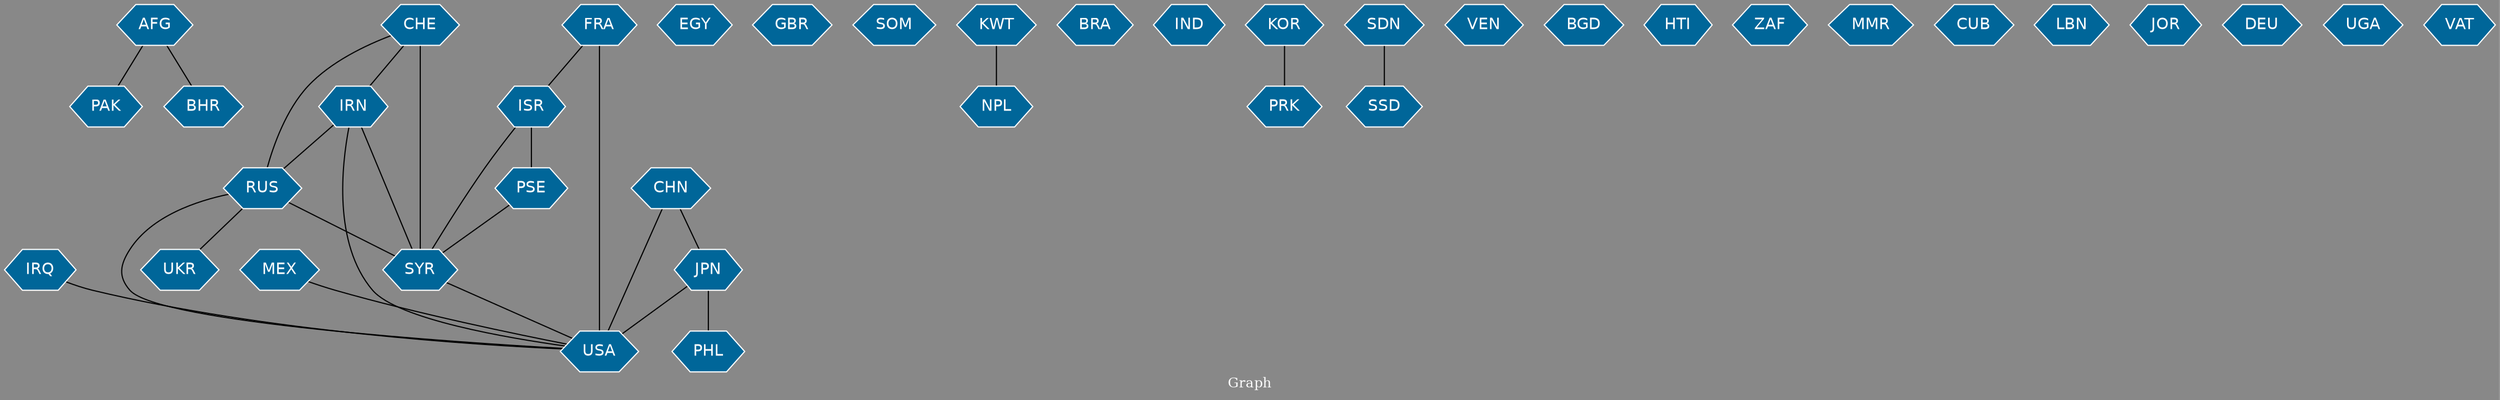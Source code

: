 // Countries together in item graph
graph {
	graph [bgcolor="#888888" fontcolor=white fontsize=12 label="Graph" outputorder=edgesfirst overlap=prism]
	node [color=white fillcolor="#006699" fontcolor=white fontname=Helvetica shape=hexagon style=filled]
	edge [arrowhead=open color=black fontcolor=white fontname=Courier fontsize=12]
		PAK [label=PAK]
		AFG [label=AFG]
		SYR [label=SYR]
		EGY [label=EGY]
		MEX [label=MEX]
		ISR [label=ISR]
		IRN [label=IRN]
		USA [label=USA]
		GBR [label=GBR]
		UKR [label=UKR]
		PSE [label=PSE]
		CHN [label=CHN]
		PHL [label=PHL]
		JPN [label=JPN]
		IRQ [label=IRQ]
		SOM [label=SOM]
		NPL [label=NPL]
		KWT [label=KWT]
		BRA [label=BRA]
		IND [label=IND]
		PRK [label=PRK]
		SSD [label=SSD]
		SDN [label=SDN]
		CHE [label=CHE]
		RUS [label=RUS]
		VEN [label=VEN]
		BGD [label=BGD]
		HTI [label=HTI]
		KOR [label=KOR]
		ZAF [label=ZAF]
		MMR [label=MMR]
		FRA [label=FRA]
		CUB [label=CUB]
		LBN [label=LBN]
		JOR [label=JOR]
		DEU [label=DEU]
		UGA [label=UGA]
		VAT [label=VAT]
		BHR [label=BHR]
			IRN -- RUS [weight=1]
			FRA -- USA [weight=2]
			SYR -- USA [weight=1]
			KOR -- PRK [weight=2]
			ISR -- PSE [weight=12]
			JPN -- USA [weight=1]
			CHN -- USA [weight=5]
			CHE -- RUS [weight=1]
			ISR -- SYR [weight=1]
			IRQ -- USA [weight=1]
			PSE -- SYR [weight=1]
			RUS -- SYR [weight=2]
			CHE -- SYR [weight=9]
			CHE -- IRN [weight=2]
			MEX -- USA [weight=2]
			RUS -- USA [weight=2]
			CHN -- JPN [weight=1]
			JPN -- PHL [weight=6]
			RUS -- UKR [weight=1]
			AFG -- BHR [weight=1]
			IRN -- USA [weight=1]
			SDN -- SSD [weight=6]
			FRA -- ISR [weight=1]
			KWT -- NPL [weight=1]
			IRN -- SYR [weight=10]
			AFG -- PAK [weight=1]
}